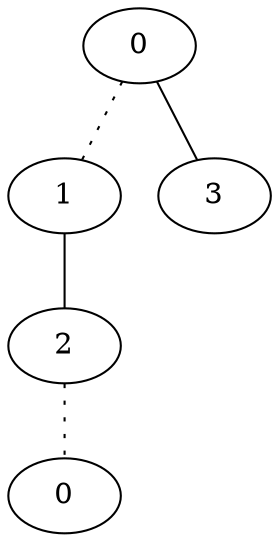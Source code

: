 graph {
a0[label=0];
a1[label=1];
a2[label=2];
a3[label=0];
a4[label=3];
a0 -- a1 [style=dotted];
a0 -- a4;
a1 -- a2;
a2 -- a3 [style=dotted];
}

